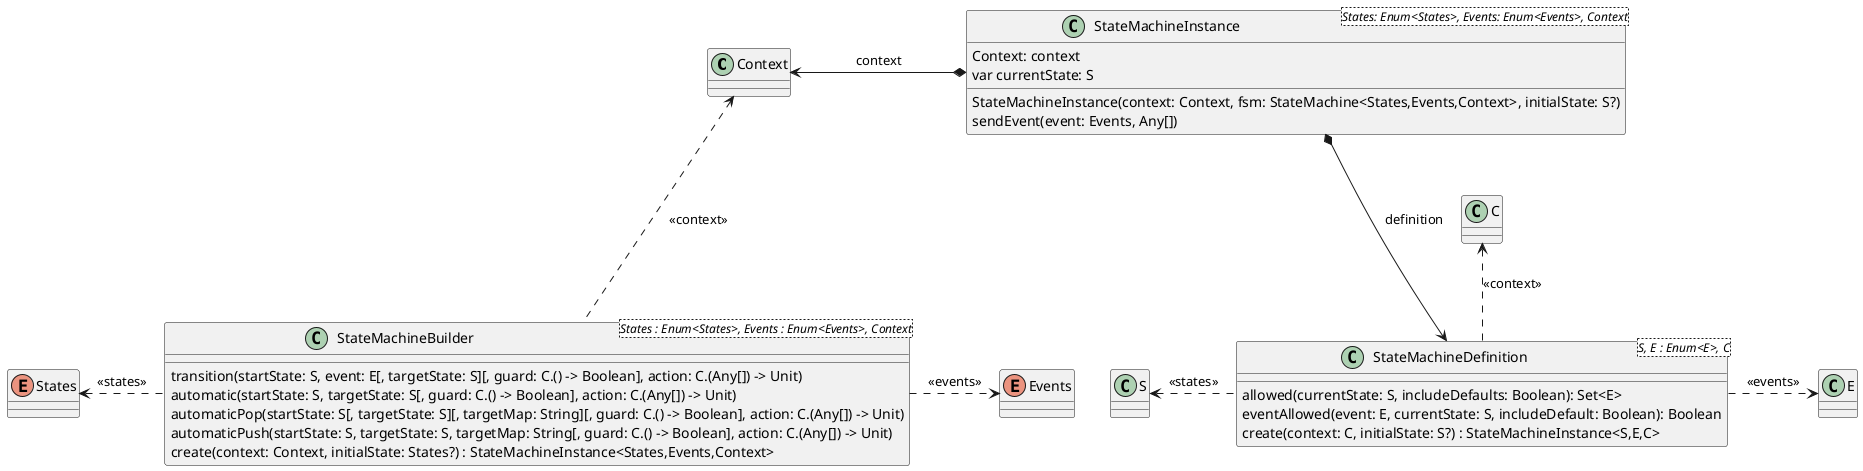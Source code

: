 @startuml

class Context {
}
enum States {
}
enum Events {
}

class StateMachineBuilder<States : Enum<States>, Events : Enum<Events>, Context> {
    transition(startState: S, event: E[, targetState: S][, guard: C.() -> Boolean], action: C.(Any[]) -> Unit)
    automatic(startState: S, targetState: S[, guard: C.() -> Boolean], action: C.(Any[]) -> Unit)
    automaticPop(startState: S[, targetState: S][, targetMap: String][, guard: C.() -> Boolean], action: C.(Any[]) -> Unit)
    automaticPush(startState: S, targetState: S, targetMap: String[, guard: C.() -> Boolean], action: C.(Any[]) -> Unit)
    create(context: Context, initialState: States?) : StateMachineInstance<States,Events,Context>
}

class StateMachineDefinition<S, E : Enum<E>, C> {
    allowed(currentState: S, includeDefaults: Boolean): Set<E>
    eventAllowed(event: E, currentState: S, includeDefault: Boolean): Boolean
    create(context: C, initialState: S?) : StateMachineInstance<S,E,C>
}

class StateMachineInstance<States: Enum<States>, Events: Enum<Events>, Context> {
    StateMachineInstance(context: Context, fsm: StateMachine<States,Events,Context>, initialState: S?)
    Context: context
    var currentState: S
    sendEvent(event: Events, Any[])
}

StateMachineBuilder ..left..> States : <<states>>
StateMachineBuilder ..right..> Events : <<events>>
StateMachineBuilder ..up.> Context : <<context>>

StateMachineDefinition .left.> S : <<states>>
StateMachineDefinition .right.> E : <<events>>
StateMachineDefinition .up.> C : <<context>>

StateMachineInstance *---> StateMachineDefinition : definition
StateMachineInstance *--left--> Context : context

@enduml
